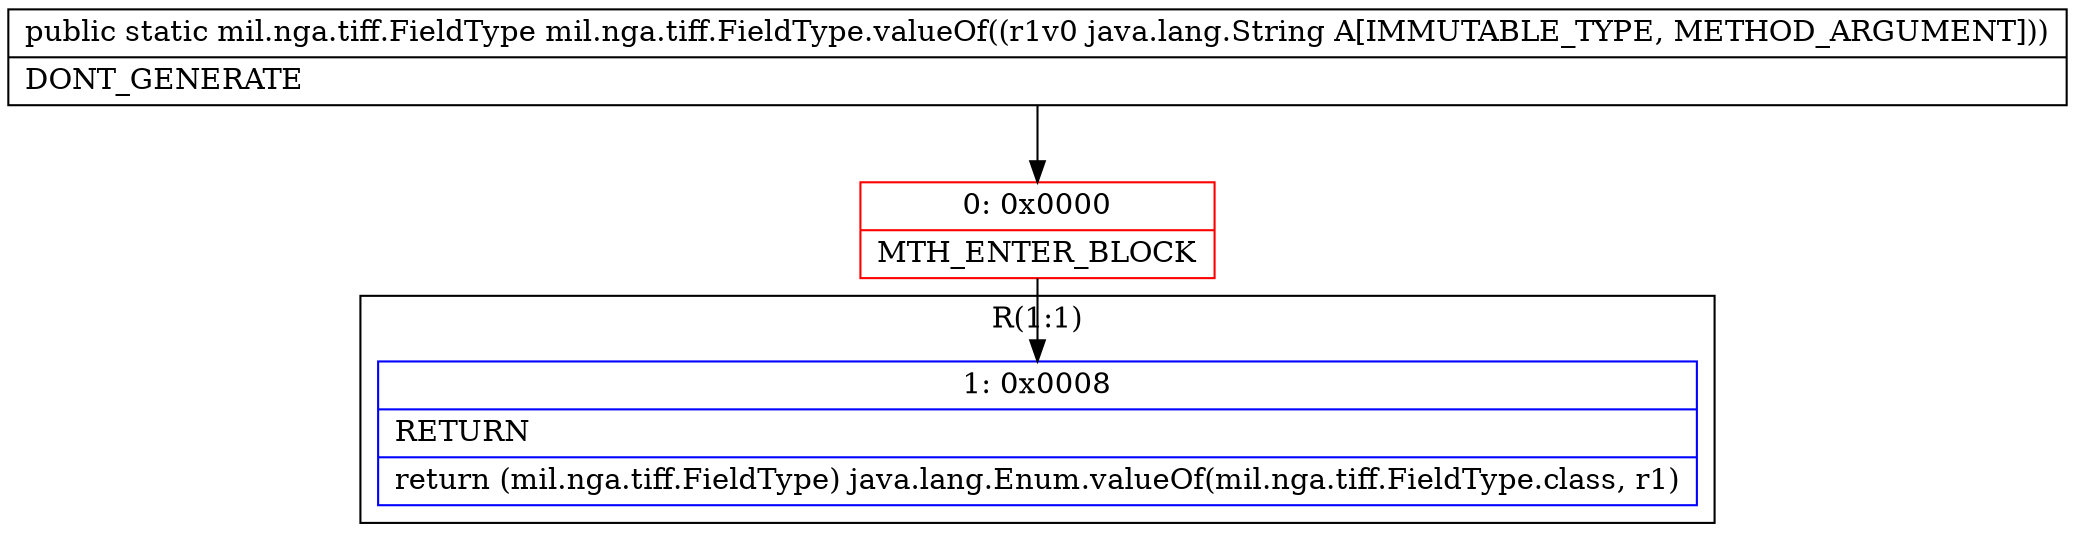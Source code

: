 digraph "CFG formil.nga.tiff.FieldType.valueOf(Ljava\/lang\/String;)Lmil\/nga\/tiff\/FieldType;" {
subgraph cluster_Region_623232191 {
label = "R(1:1)";
node [shape=record,color=blue];
Node_1 [shape=record,label="{1\:\ 0x0008|RETURN\l|return (mil.nga.tiff.FieldType) java.lang.Enum.valueOf(mil.nga.tiff.FieldType.class, r1)\l}"];
}
Node_0 [shape=record,color=red,label="{0\:\ 0x0000|MTH_ENTER_BLOCK\l}"];
MethodNode[shape=record,label="{public static mil.nga.tiff.FieldType mil.nga.tiff.FieldType.valueOf((r1v0 java.lang.String A[IMMUTABLE_TYPE, METHOD_ARGUMENT]))  | DONT_GENERATE\l}"];
MethodNode -> Node_0;
Node_0 -> Node_1;
}

